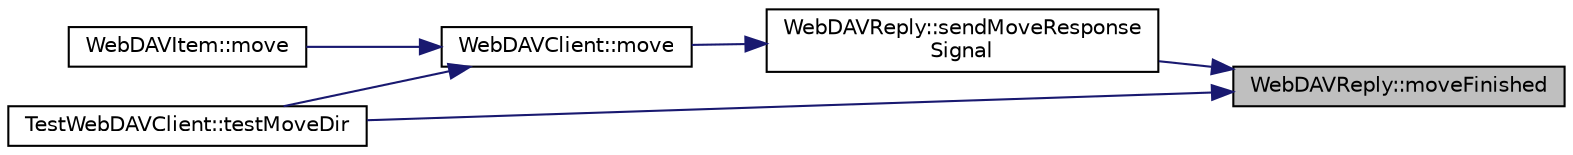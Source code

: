 digraph "WebDAVReply::moveFinished"
{
 // INTERACTIVE_SVG=YES
 // LATEX_PDF_SIZE
  edge [fontname="Helvetica",fontsize="10",labelfontname="Helvetica",labelfontsize="10"];
  node [fontname="Helvetica",fontsize="10",shape=record];
  rankdir="RL";
  Node91 [label="WebDAVReply::moveFinished",height=0.2,width=0.4,color="black", fillcolor="grey75", style="filled", fontcolor="black",tooltip=" "];
  Node91 -> Node92 [dir="back",color="midnightblue",fontsize="10",style="solid",fontname="Helvetica"];
  Node92 [label="WebDAVReply::sendMoveResponse\lSignal",height=0.2,width=0.4,color="black", fillcolor="white", style="filled",URL="$class_web_d_a_v_reply.html#ab3f043444cbb316f467cb1cc6d81a039",tooltip=" "];
  Node92 -> Node93 [dir="back",color="midnightblue",fontsize="10",style="solid",fontname="Helvetica"];
  Node93 [label="WebDAVClient::move",height=0.2,width=0.4,color="black", fillcolor="white", style="filled",URL="$class_web_d_a_v_client.html#a3c846a97a8ed7bbb9b4b95d7b5842bf7",tooltip=" "];
  Node93 -> Node94 [dir="back",color="midnightblue",fontsize="10",style="solid",fontname="Helvetica"];
  Node94 [label="WebDAVItem::move",height=0.2,width=0.4,color="black", fillcolor="white", style="filled",URL="$class_web_d_a_v_item.html#a79a79c579eb97d4b3c0cd45f03820eca",tooltip=" "];
  Node93 -> Node95 [dir="back",color="midnightblue",fontsize="10",style="solid",fontname="Helvetica"];
  Node95 [label="TestWebDAVClient::testMoveDir",height=0.2,width=0.4,color="black", fillcolor="white", style="filled",URL="$class_test_web_d_a_v_client.html#a568fc410cbf436bdc2d9c9da3042c640",tooltip=" "];
  Node91 -> Node95 [dir="back",color="midnightblue",fontsize="10",style="solid",fontname="Helvetica"];
}
